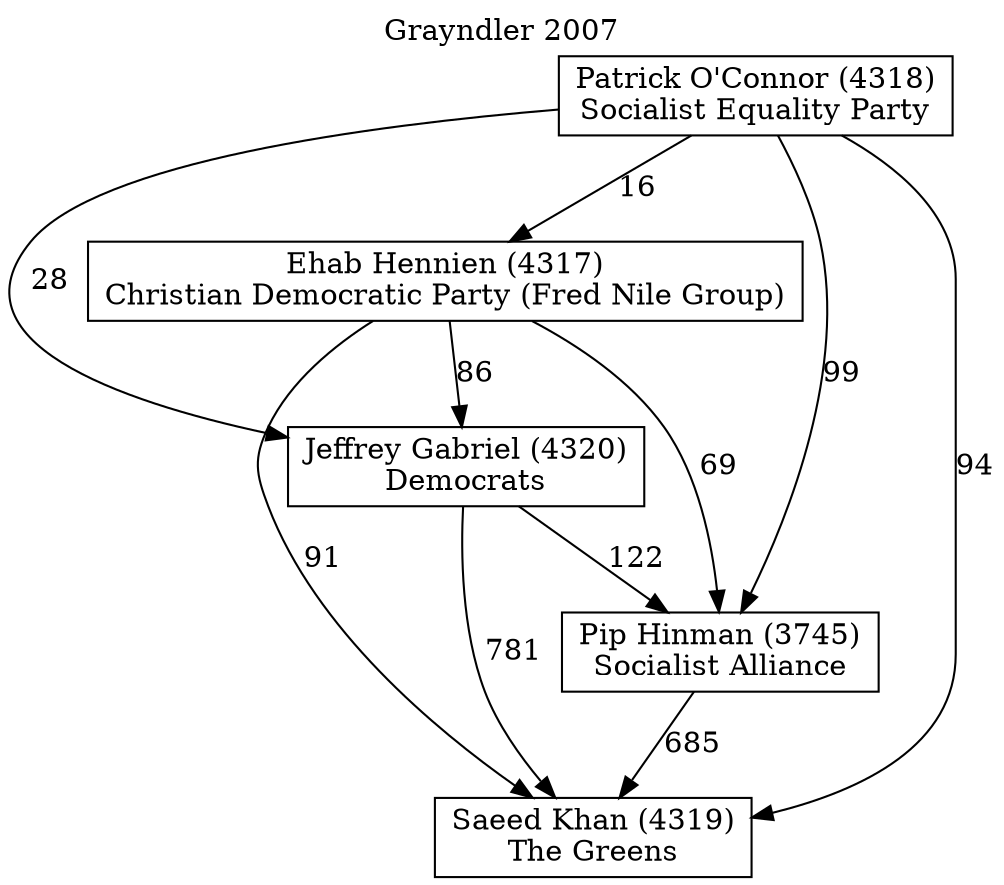 // House preference flow
digraph "Saeed Khan (4319)_Grayndler_2007" {
	graph [label="Grayndler 2007" labelloc=t mclimit=10]
	node [shape=box]
	"Saeed Khan (4319)" [label="Saeed Khan (4319)
The Greens"]
	"Pip Hinman (3745)" [label="Pip Hinman (3745)
Socialist Alliance"]
	"Jeffrey Gabriel (4320)" [label="Jeffrey Gabriel (4320)
Democrats"]
	"Ehab Hennien (4317)" [label="Ehab Hennien (4317)
Christian Democratic Party (Fred Nile Group)"]
	"Patrick O'Connor (4318)" [label="Patrick O'Connor (4318)
Socialist Equality Party"]
	"Saeed Khan (4319)" [label="Saeed Khan (4319)
The Greens"]
	"Jeffrey Gabriel (4320)" [label="Jeffrey Gabriel (4320)
Democrats"]
	"Ehab Hennien (4317)" [label="Ehab Hennien (4317)
Christian Democratic Party (Fred Nile Group)"]
	"Patrick O'Connor (4318)" [label="Patrick O'Connor (4318)
Socialist Equality Party"]
	"Saeed Khan (4319)" [label="Saeed Khan (4319)
The Greens"]
	"Ehab Hennien (4317)" [label="Ehab Hennien (4317)
Christian Democratic Party (Fred Nile Group)"]
	"Patrick O'Connor (4318)" [label="Patrick O'Connor (4318)
Socialist Equality Party"]
	"Saeed Khan (4319)" [label="Saeed Khan (4319)
The Greens"]
	"Patrick O'Connor (4318)" [label="Patrick O'Connor (4318)
Socialist Equality Party"]
	"Patrick O'Connor (4318)" [label="Patrick O'Connor (4318)
Socialist Equality Party"]
	"Ehab Hennien (4317)" [label="Ehab Hennien (4317)
Christian Democratic Party (Fred Nile Group)"]
	"Patrick O'Connor (4318)" [label="Patrick O'Connor (4318)
Socialist Equality Party"]
	"Patrick O'Connor (4318)" [label="Patrick O'Connor (4318)
Socialist Equality Party"]
	"Jeffrey Gabriel (4320)" [label="Jeffrey Gabriel (4320)
Democrats"]
	"Ehab Hennien (4317)" [label="Ehab Hennien (4317)
Christian Democratic Party (Fred Nile Group)"]
	"Patrick O'Connor (4318)" [label="Patrick O'Connor (4318)
Socialist Equality Party"]
	"Jeffrey Gabriel (4320)" [label="Jeffrey Gabriel (4320)
Democrats"]
	"Patrick O'Connor (4318)" [label="Patrick O'Connor (4318)
Socialist Equality Party"]
	"Patrick O'Connor (4318)" [label="Patrick O'Connor (4318)
Socialist Equality Party"]
	"Ehab Hennien (4317)" [label="Ehab Hennien (4317)
Christian Democratic Party (Fred Nile Group)"]
	"Patrick O'Connor (4318)" [label="Patrick O'Connor (4318)
Socialist Equality Party"]
	"Patrick O'Connor (4318)" [label="Patrick O'Connor (4318)
Socialist Equality Party"]
	"Pip Hinman (3745)" [label="Pip Hinman (3745)
Socialist Alliance"]
	"Jeffrey Gabriel (4320)" [label="Jeffrey Gabriel (4320)
Democrats"]
	"Ehab Hennien (4317)" [label="Ehab Hennien (4317)
Christian Democratic Party (Fred Nile Group)"]
	"Patrick O'Connor (4318)" [label="Patrick O'Connor (4318)
Socialist Equality Party"]
	"Pip Hinman (3745)" [label="Pip Hinman (3745)
Socialist Alliance"]
	"Ehab Hennien (4317)" [label="Ehab Hennien (4317)
Christian Democratic Party (Fred Nile Group)"]
	"Patrick O'Connor (4318)" [label="Patrick O'Connor (4318)
Socialist Equality Party"]
	"Pip Hinman (3745)" [label="Pip Hinman (3745)
Socialist Alliance"]
	"Patrick O'Connor (4318)" [label="Patrick O'Connor (4318)
Socialist Equality Party"]
	"Patrick O'Connor (4318)" [label="Patrick O'Connor (4318)
Socialist Equality Party"]
	"Ehab Hennien (4317)" [label="Ehab Hennien (4317)
Christian Democratic Party (Fred Nile Group)"]
	"Patrick O'Connor (4318)" [label="Patrick O'Connor (4318)
Socialist Equality Party"]
	"Patrick O'Connor (4318)" [label="Patrick O'Connor (4318)
Socialist Equality Party"]
	"Jeffrey Gabriel (4320)" [label="Jeffrey Gabriel (4320)
Democrats"]
	"Ehab Hennien (4317)" [label="Ehab Hennien (4317)
Christian Democratic Party (Fred Nile Group)"]
	"Patrick O'Connor (4318)" [label="Patrick O'Connor (4318)
Socialist Equality Party"]
	"Jeffrey Gabriel (4320)" [label="Jeffrey Gabriel (4320)
Democrats"]
	"Patrick O'Connor (4318)" [label="Patrick O'Connor (4318)
Socialist Equality Party"]
	"Patrick O'Connor (4318)" [label="Patrick O'Connor (4318)
Socialist Equality Party"]
	"Ehab Hennien (4317)" [label="Ehab Hennien (4317)
Christian Democratic Party (Fred Nile Group)"]
	"Patrick O'Connor (4318)" [label="Patrick O'Connor (4318)
Socialist Equality Party"]
	"Patrick O'Connor (4318)" [label="Patrick O'Connor (4318)
Socialist Equality Party"]
	"Pip Hinman (3745)" -> "Saeed Khan (4319)" [label=685]
	"Jeffrey Gabriel (4320)" -> "Pip Hinman (3745)" [label=122]
	"Ehab Hennien (4317)" -> "Jeffrey Gabriel (4320)" [label=86]
	"Patrick O'Connor (4318)" -> "Ehab Hennien (4317)" [label=16]
	"Jeffrey Gabriel (4320)" -> "Saeed Khan (4319)" [label=781]
	"Ehab Hennien (4317)" -> "Saeed Khan (4319)" [label=91]
	"Patrick O'Connor (4318)" -> "Saeed Khan (4319)" [label=94]
	"Patrick O'Connor (4318)" -> "Jeffrey Gabriel (4320)" [label=28]
	"Ehab Hennien (4317)" -> "Pip Hinman (3745)" [label=69]
	"Patrick O'Connor (4318)" -> "Pip Hinman (3745)" [label=99]
}
